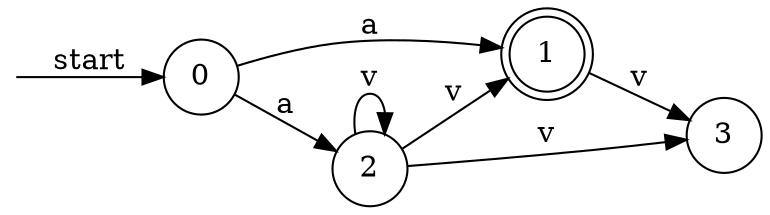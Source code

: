digraph enfa {
    rankdir = LR;
    node [shape = circle];
    __start [style = invis, shape = point];
    __start -> "0" [ label = "start" ];
    node [shape = doublecircle]; "1"
    node [shape = circle];
    "0" -> "1" [ label = "a" ];
    "0" -> "2" [ label = "a" ];
    "1" -> "3" [ label = "v" ];
    "2" -> "1" [ label = "v" ];
    "2" -> "2" [ label = "v" ];
    "2" -> "3" [ label = "v" ];
}
